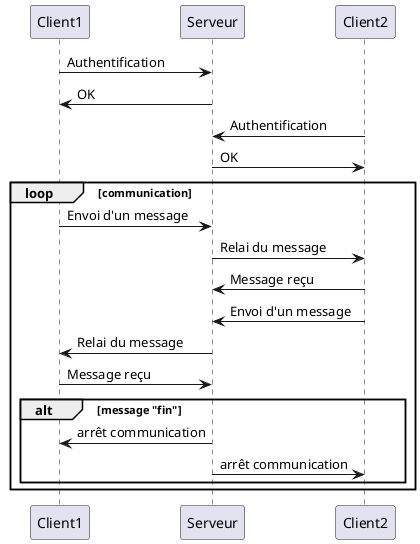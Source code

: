 @startuml

Client1 -> Serveur: Authentification
Serveur -> Client1: OK
Client2 -> Serveur: Authentification
Serveur -> Client2: OK
loop communication
Client1 -> Serveur: Envoi d'un message
Serveur -> Client2: Relai du message
Client2 -> Serveur: Message reçu
Client2 -> Serveur: Envoi d'un message
Serveur -> Client1: Relai du message
Client1 -> Serveur: Message reçu
alt message "fin"
    Serveur -> Client1: arrêt communication
    Serveur -> Client2: arrêt communication
end
end
@enduml
